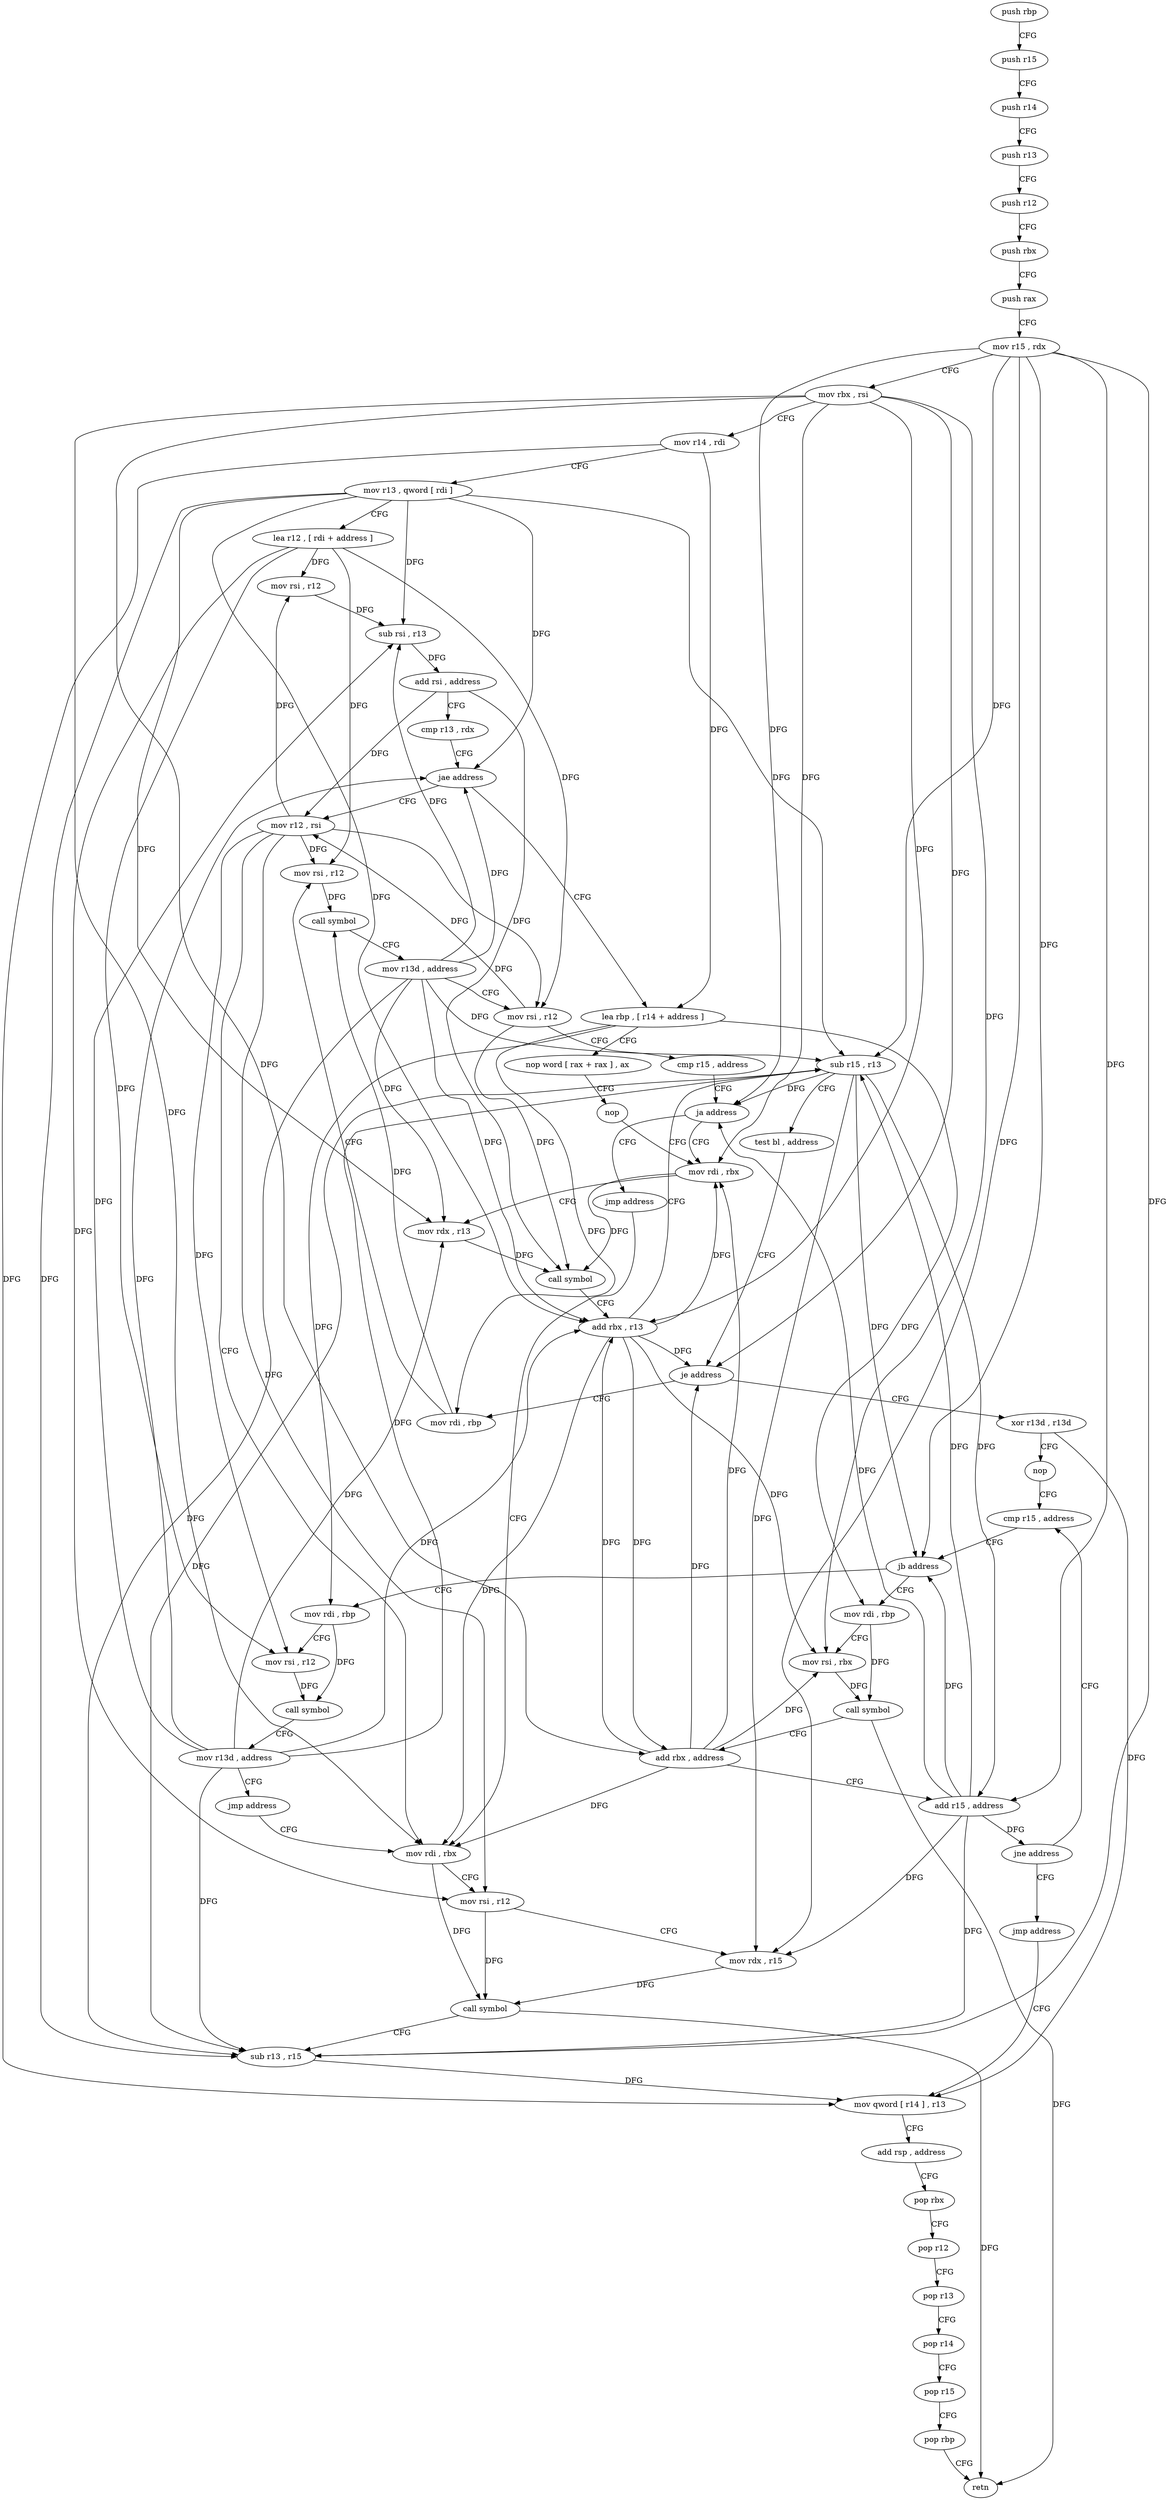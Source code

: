 digraph "func" {
"4224528" [label = "push rbp" ]
"4224529" [label = "push r15" ]
"4224531" [label = "push r14" ]
"4224533" [label = "push r13" ]
"4224535" [label = "push r12" ]
"4224537" [label = "push rbx" ]
"4224538" [label = "push rax" ]
"4224539" [label = "mov r15 , rdx" ]
"4224542" [label = "mov rbx , rsi" ]
"4224545" [label = "mov r14 , rdi" ]
"4224548" [label = "mov r13 , qword [ rdi ]" ]
"4224551" [label = "lea r12 , [ rdi + address ]" ]
"4224558" [label = "mov rsi , r12" ]
"4224561" [label = "sub rsi , r13" ]
"4224564" [label = "add rsi , address" ]
"4224571" [label = "cmp r13 , rdx" ]
"4224574" [label = "jae address" ]
"4224645" [label = "mov r12 , rsi" ]
"4224576" [label = "lea rbp , [ r14 + address ]" ]
"4224648" [label = "mov rdi , rbx" ]
"4224580" [label = "nop word [ rax + rax ] , ax" ]
"4224590" [label = "nop" ]
"4224592" [label = "mov rdi , rbx" ]
"4224683" [label = "xor r13d , r13d" ]
"4224686" [label = "nop" ]
"4224688" [label = "cmp r15 , address" ]
"4224614" [label = "mov rdi , rbp" ]
"4224617" [label = "mov rsi , r12" ]
"4224620" [label = "call symbol" ]
"4224625" [label = "mov r13d , address" ]
"4224631" [label = "mov rsi , r12" ]
"4224634" [label = "cmp r15 , address" ]
"4224641" [label = "ja address" ]
"4224643" [label = "jmp address" ]
"4224726" [label = "mov rdi , rbp" ]
"4224729" [label = "mov rsi , r12" ]
"4224732" [label = "call symbol" ]
"4224737" [label = "mov r13d , address" ]
"4224743" [label = "jmp address" ]
"4224697" [label = "mov rdi , rbp" ]
"4224700" [label = "mov rsi , rbx" ]
"4224703" [label = "call symbol" ]
"4224708" [label = "add rbx , address" ]
"4224715" [label = "add r15 , address" ]
"4224722" [label = "jne address" ]
"4224724" [label = "jmp address" ]
"4224595" [label = "mov rdx , r13" ]
"4224598" [label = "call symbol" ]
"4224603" [label = "add rbx , r13" ]
"4224606" [label = "sub r15 , r13" ]
"4224609" [label = "test bl , address" ]
"4224612" [label = "je address" ]
"4224651" [label = "mov rsi , r12" ]
"4224654" [label = "mov rdx , r15" ]
"4224657" [label = "call symbol" ]
"4224662" [label = "sub r13 , r15" ]
"4224665" [label = "mov qword [ r14 ] , r13" ]
"4224695" [label = "jb address" ]
"4224668" [label = "add rsp , address" ]
"4224672" [label = "pop rbx" ]
"4224673" [label = "pop r12" ]
"4224675" [label = "pop r13" ]
"4224677" [label = "pop r14" ]
"4224679" [label = "pop r15" ]
"4224681" [label = "pop rbp" ]
"4224682" [label = "retn" ]
"4224528" -> "4224529" [ label = "CFG" ]
"4224529" -> "4224531" [ label = "CFG" ]
"4224531" -> "4224533" [ label = "CFG" ]
"4224533" -> "4224535" [ label = "CFG" ]
"4224535" -> "4224537" [ label = "CFG" ]
"4224537" -> "4224538" [ label = "CFG" ]
"4224538" -> "4224539" [ label = "CFG" ]
"4224539" -> "4224542" [ label = "CFG" ]
"4224539" -> "4224654" [ label = "DFG" ]
"4224539" -> "4224662" [ label = "DFG" ]
"4224539" -> "4224606" [ label = "DFG" ]
"4224539" -> "4224641" [ label = "DFG" ]
"4224539" -> "4224695" [ label = "DFG" ]
"4224539" -> "4224715" [ label = "DFG" ]
"4224542" -> "4224545" [ label = "CFG" ]
"4224542" -> "4224648" [ label = "DFG" ]
"4224542" -> "4224592" [ label = "DFG" ]
"4224542" -> "4224603" [ label = "DFG" ]
"4224542" -> "4224612" [ label = "DFG" ]
"4224542" -> "4224700" [ label = "DFG" ]
"4224542" -> "4224708" [ label = "DFG" ]
"4224545" -> "4224548" [ label = "CFG" ]
"4224545" -> "4224576" [ label = "DFG" ]
"4224545" -> "4224665" [ label = "DFG" ]
"4224548" -> "4224551" [ label = "CFG" ]
"4224548" -> "4224561" [ label = "DFG" ]
"4224548" -> "4224574" [ label = "DFG" ]
"4224548" -> "4224662" [ label = "DFG" ]
"4224548" -> "4224595" [ label = "DFG" ]
"4224548" -> "4224603" [ label = "DFG" ]
"4224548" -> "4224606" [ label = "DFG" ]
"4224551" -> "4224558" [ label = "DFG" ]
"4224551" -> "4224651" [ label = "DFG" ]
"4224551" -> "4224617" [ label = "DFG" ]
"4224551" -> "4224631" [ label = "DFG" ]
"4224551" -> "4224729" [ label = "DFG" ]
"4224558" -> "4224561" [ label = "DFG" ]
"4224561" -> "4224564" [ label = "DFG" ]
"4224564" -> "4224571" [ label = "CFG" ]
"4224564" -> "4224645" [ label = "DFG" ]
"4224564" -> "4224598" [ label = "DFG" ]
"4224571" -> "4224574" [ label = "CFG" ]
"4224574" -> "4224645" [ label = "CFG" ]
"4224574" -> "4224576" [ label = "CFG" ]
"4224645" -> "4224648" [ label = "CFG" ]
"4224645" -> "4224558" [ label = "DFG" ]
"4224645" -> "4224651" [ label = "DFG" ]
"4224645" -> "4224617" [ label = "DFG" ]
"4224645" -> "4224631" [ label = "DFG" ]
"4224645" -> "4224729" [ label = "DFG" ]
"4224576" -> "4224580" [ label = "CFG" ]
"4224576" -> "4224614" [ label = "DFG" ]
"4224576" -> "4224726" [ label = "DFG" ]
"4224576" -> "4224697" [ label = "DFG" ]
"4224648" -> "4224651" [ label = "CFG" ]
"4224648" -> "4224657" [ label = "DFG" ]
"4224580" -> "4224590" [ label = "CFG" ]
"4224590" -> "4224592" [ label = "CFG" ]
"4224592" -> "4224595" [ label = "CFG" ]
"4224592" -> "4224598" [ label = "DFG" ]
"4224683" -> "4224686" [ label = "CFG" ]
"4224683" -> "4224665" [ label = "DFG" ]
"4224686" -> "4224688" [ label = "CFG" ]
"4224688" -> "4224695" [ label = "CFG" ]
"4224614" -> "4224617" [ label = "CFG" ]
"4224614" -> "4224620" [ label = "DFG" ]
"4224617" -> "4224620" [ label = "DFG" ]
"4224620" -> "4224625" [ label = "CFG" ]
"4224625" -> "4224631" [ label = "CFG" ]
"4224625" -> "4224561" [ label = "DFG" ]
"4224625" -> "4224595" [ label = "DFG" ]
"4224625" -> "4224603" [ label = "DFG" ]
"4224625" -> "4224606" [ label = "DFG" ]
"4224625" -> "4224574" [ label = "DFG" ]
"4224625" -> "4224662" [ label = "DFG" ]
"4224631" -> "4224634" [ label = "CFG" ]
"4224631" -> "4224645" [ label = "DFG" ]
"4224631" -> "4224598" [ label = "DFG" ]
"4224634" -> "4224641" [ label = "CFG" ]
"4224641" -> "4224592" [ label = "CFG" ]
"4224641" -> "4224643" [ label = "CFG" ]
"4224643" -> "4224648" [ label = "CFG" ]
"4224726" -> "4224729" [ label = "CFG" ]
"4224726" -> "4224732" [ label = "DFG" ]
"4224729" -> "4224732" [ label = "DFG" ]
"4224732" -> "4224737" [ label = "CFG" ]
"4224737" -> "4224743" [ label = "CFG" ]
"4224737" -> "4224561" [ label = "DFG" ]
"4224737" -> "4224595" [ label = "DFG" ]
"4224737" -> "4224603" [ label = "DFG" ]
"4224737" -> "4224606" [ label = "DFG" ]
"4224737" -> "4224574" [ label = "DFG" ]
"4224737" -> "4224662" [ label = "DFG" ]
"4224743" -> "4224648" [ label = "CFG" ]
"4224697" -> "4224700" [ label = "CFG" ]
"4224697" -> "4224703" [ label = "DFG" ]
"4224700" -> "4224703" [ label = "DFG" ]
"4224703" -> "4224708" [ label = "CFG" ]
"4224703" -> "4224682" [ label = "DFG" ]
"4224708" -> "4224715" [ label = "CFG" ]
"4224708" -> "4224648" [ label = "DFG" ]
"4224708" -> "4224592" [ label = "DFG" ]
"4224708" -> "4224612" [ label = "DFG" ]
"4224708" -> "4224700" [ label = "DFG" ]
"4224708" -> "4224603" [ label = "DFG" ]
"4224715" -> "4224722" [ label = "DFG" ]
"4224715" -> "4224654" [ label = "DFG" ]
"4224715" -> "4224662" [ label = "DFG" ]
"4224715" -> "4224641" [ label = "DFG" ]
"4224715" -> "4224695" [ label = "DFG" ]
"4224715" -> "4224606" [ label = "DFG" ]
"4224722" -> "4224688" [ label = "CFG" ]
"4224722" -> "4224724" [ label = "CFG" ]
"4224724" -> "4224665" [ label = "CFG" ]
"4224595" -> "4224598" [ label = "DFG" ]
"4224598" -> "4224603" [ label = "CFG" ]
"4224603" -> "4224606" [ label = "CFG" ]
"4224603" -> "4224648" [ label = "DFG" ]
"4224603" -> "4224592" [ label = "DFG" ]
"4224603" -> "4224612" [ label = "DFG" ]
"4224603" -> "4224700" [ label = "DFG" ]
"4224603" -> "4224708" [ label = "DFG" ]
"4224606" -> "4224609" [ label = "CFG" ]
"4224606" -> "4224654" [ label = "DFG" ]
"4224606" -> "4224662" [ label = "DFG" ]
"4224606" -> "4224641" [ label = "DFG" ]
"4224606" -> "4224695" [ label = "DFG" ]
"4224606" -> "4224715" [ label = "DFG" ]
"4224609" -> "4224612" [ label = "CFG" ]
"4224612" -> "4224683" [ label = "CFG" ]
"4224612" -> "4224614" [ label = "CFG" ]
"4224651" -> "4224654" [ label = "CFG" ]
"4224651" -> "4224657" [ label = "DFG" ]
"4224654" -> "4224657" [ label = "DFG" ]
"4224657" -> "4224662" [ label = "CFG" ]
"4224657" -> "4224682" [ label = "DFG" ]
"4224662" -> "4224665" [ label = "DFG" ]
"4224665" -> "4224668" [ label = "CFG" ]
"4224695" -> "4224726" [ label = "CFG" ]
"4224695" -> "4224697" [ label = "CFG" ]
"4224668" -> "4224672" [ label = "CFG" ]
"4224672" -> "4224673" [ label = "CFG" ]
"4224673" -> "4224675" [ label = "CFG" ]
"4224675" -> "4224677" [ label = "CFG" ]
"4224677" -> "4224679" [ label = "CFG" ]
"4224679" -> "4224681" [ label = "CFG" ]
"4224681" -> "4224682" [ label = "CFG" ]
}
